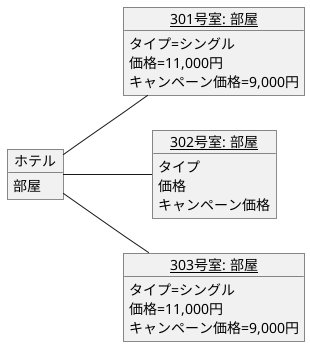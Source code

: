 @startuml 演習３－５
left to right direction
object ホテル {
部屋
}
object "<u>301号室: 部屋</u>" as h1 {
タイプ=シングル
価格=11,000円
キャンペーン価格=9,000円
}
object "<u>302号室: 部屋</u>" as h2 {
タイプ
価格
キャンペーン価格
}
object "<u>303号室: 部屋</u>" as h3 {
タイプ=シングル
価格=11,000円
キャンペーン価格=9,000円
}
ホテル -- h1
ホテル -- h2
ホテル -- h3
@enduml